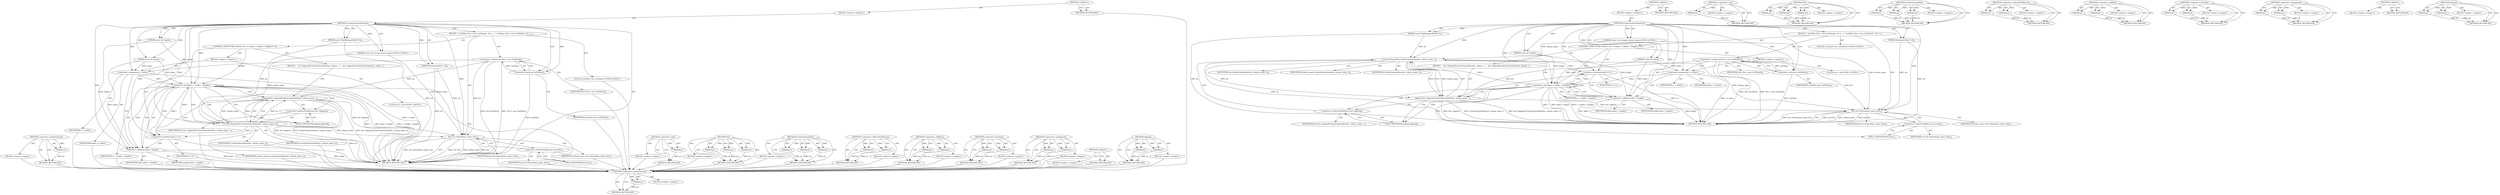 digraph "Append" {
vulnerable_94 [label=<(METHOD,&lt;operator&gt;.postIncrement)>];
vulnerable_95 [label=<(PARAM,p1)>];
vulnerable_96 [label=<(BLOCK,&lt;empty&gt;,&lt;empty&gt;)>];
vulnerable_97 [label=<(METHOD_RETURN,ANY)>];
vulnerable_6 [label=<(METHOD,&lt;global&gt;)<SUB>1</SUB>>];
vulnerable_7 [label=<(BLOCK,&lt;empty&gt;,&lt;empty&gt;)<SUB>1</SUB>>];
vulnerable_8 [label=<(METHOD,CreateGroupColumnList)<SUB>1</SUB>>];
vulnerable_9 [label=<(PARAM,const TaskManagerModel* tm)<SUB>1</SUB>>];
vulnerable_10 [label="<(PARAM,const std::string column_name)<SUB>2</SUB>>"];
vulnerable_11 [label=<(PARAM,const int index)<SUB>3</SUB>>];
vulnerable_12 [label=<(PARAM,const int length)<SUB>4</SUB>>];
vulnerable_13 [label=<(PARAM,DictionaryValue* val)<SUB>5</SUB>>];
vulnerable_14 [label=<(BLOCK,{
  ListValue *list = new ListValue();
  for (i...,{
  ListValue *list = new ListValue();
  for (i...)<SUB>5</SUB>>];
vulnerable_15 [label="<(LOCAL,ListValue* list: ListValue*)<SUB>6</SUB>>"];
vulnerable_16 [label=<(&lt;operator&gt;.assignment,*list = new ListValue())<SUB>6</SUB>>];
vulnerable_17 [label=<(IDENTIFIER,list,*list = new ListValue())<SUB>6</SUB>>];
vulnerable_18 [label=<(&lt;operator&gt;.new,new ListValue())<SUB>6</SUB>>];
vulnerable_19 [label=<(IDENTIFIER,ListValue,new ListValue())<SUB>6</SUB>>];
vulnerable_20 [label=<(CONTROL_STRUCTURE,FOR,for (int i = index;i &lt; (index + length);i++))<SUB>7</SUB>>];
vulnerable_21 [label=<(BLOCK,&lt;empty&gt;,&lt;empty&gt;)<SUB>7</SUB>>];
vulnerable_22 [label="<(LOCAL,int i: int)<SUB>7</SUB>>"];
vulnerable_23 [label=<(&lt;operator&gt;.assignment,i = index)<SUB>7</SUB>>];
vulnerable_24 [label=<(IDENTIFIER,i,i = index)<SUB>7</SUB>>];
vulnerable_25 [label=<(IDENTIFIER,index,i = index)<SUB>7</SUB>>];
vulnerable_26 [label=<(&lt;operator&gt;.lessThan,i &lt; (index + length))<SUB>7</SUB>>];
vulnerable_27 [label=<(IDENTIFIER,i,i &lt; (index + length))<SUB>7</SUB>>];
vulnerable_28 [label=<(&lt;operator&gt;.addition,index + length)<SUB>7</SUB>>];
vulnerable_29 [label=<(IDENTIFIER,index,index + length)<SUB>7</SUB>>];
vulnerable_30 [label=<(IDENTIFIER,length,index + length)<SUB>7</SUB>>];
vulnerable_31 [label=<(&lt;operator&gt;.postIncrement,i++)<SUB>7</SUB>>];
vulnerable_32 [label=<(IDENTIFIER,i,i++)<SUB>7</SUB>>];
vulnerable_33 [label=<(BLOCK,{
    list-&gt;Append(CreateColumnValue(tm, column...,{
    list-&gt;Append(CreateColumnValue(tm, column...)<SUB>7</SUB>>];
vulnerable_34 [label=<(Append,list-&gt;Append(CreateColumnValue(tm, column_name,...)<SUB>8</SUB>>];
vulnerable_35 [label=<(&lt;operator&gt;.indirectFieldAccess,list-&gt;Append)<SUB>8</SUB>>];
vulnerable_36 [label=<(IDENTIFIER,list,list-&gt;Append(CreateColumnValue(tm, column_name,...)<SUB>8</SUB>>];
vulnerable_37 [label=<(FIELD_IDENTIFIER,Append,Append)<SUB>8</SUB>>];
vulnerable_38 [label=<(CreateColumnValue,CreateColumnValue(tm, column_name, i))<SUB>8</SUB>>];
vulnerable_39 [label=<(IDENTIFIER,tm,CreateColumnValue(tm, column_name, i))<SUB>8</SUB>>];
vulnerable_40 [label=<(IDENTIFIER,column_name,CreateColumnValue(tm, column_name, i))<SUB>8</SUB>>];
vulnerable_41 [label=<(IDENTIFIER,i,CreateColumnValue(tm, column_name, i))<SUB>8</SUB>>];
vulnerable_42 [label=<(Set,val-&gt;Set(column_name, list))<SUB>10</SUB>>];
vulnerable_43 [label=<(&lt;operator&gt;.indirectFieldAccess,val-&gt;Set)<SUB>10</SUB>>];
vulnerable_44 [label=<(IDENTIFIER,val,val-&gt;Set(column_name, list))<SUB>10</SUB>>];
vulnerable_45 [label=<(FIELD_IDENTIFIER,Set,Set)<SUB>10</SUB>>];
vulnerable_46 [label=<(IDENTIFIER,column_name,val-&gt;Set(column_name, list))<SUB>10</SUB>>];
vulnerable_47 [label=<(IDENTIFIER,list,val-&gt;Set(column_name, list))<SUB>10</SUB>>];
vulnerable_48 [label=<(METHOD_RETURN,void)<SUB>1</SUB>>];
vulnerable_50 [label=<(METHOD_RETURN,ANY)<SUB>1</SUB>>];
vulnerable_80 [label=<(METHOD,&lt;operator&gt;.new)>];
vulnerable_81 [label=<(PARAM,p1)>];
vulnerable_82 [label=<(BLOCK,&lt;empty&gt;,&lt;empty&gt;)>];
vulnerable_83 [label=<(METHOD_RETURN,ANY)>];
vulnerable_114 [label=<(METHOD,Set)>];
vulnerable_115 [label=<(PARAM,p1)>];
vulnerable_116 [label=<(PARAM,p2)>];
vulnerable_117 [label=<(PARAM,p3)>];
vulnerable_118 [label=<(BLOCK,&lt;empty&gt;,&lt;empty&gt;)>];
vulnerable_119 [label=<(METHOD_RETURN,ANY)>];
vulnerable_108 [label=<(METHOD,CreateColumnValue)>];
vulnerable_109 [label=<(PARAM,p1)>];
vulnerable_110 [label=<(PARAM,p2)>];
vulnerable_111 [label=<(PARAM,p3)>];
vulnerable_112 [label=<(BLOCK,&lt;empty&gt;,&lt;empty&gt;)>];
vulnerable_113 [label=<(METHOD_RETURN,ANY)>];
vulnerable_103 [label=<(METHOD,&lt;operator&gt;.indirectFieldAccess)>];
vulnerable_104 [label=<(PARAM,p1)>];
vulnerable_105 [label=<(PARAM,p2)>];
vulnerable_106 [label=<(BLOCK,&lt;empty&gt;,&lt;empty&gt;)>];
vulnerable_107 [label=<(METHOD_RETURN,ANY)>];
vulnerable_89 [label=<(METHOD,&lt;operator&gt;.addition)>];
vulnerable_90 [label=<(PARAM,p1)>];
vulnerable_91 [label=<(PARAM,p2)>];
vulnerable_92 [label=<(BLOCK,&lt;empty&gt;,&lt;empty&gt;)>];
vulnerable_93 [label=<(METHOD_RETURN,ANY)>];
vulnerable_84 [label=<(METHOD,&lt;operator&gt;.lessThan)>];
vulnerable_85 [label=<(PARAM,p1)>];
vulnerable_86 [label=<(PARAM,p2)>];
vulnerable_87 [label=<(BLOCK,&lt;empty&gt;,&lt;empty&gt;)>];
vulnerable_88 [label=<(METHOD_RETURN,ANY)>];
vulnerable_75 [label=<(METHOD,&lt;operator&gt;.assignment)>];
vulnerable_76 [label=<(PARAM,p1)>];
vulnerable_77 [label=<(PARAM,p2)>];
vulnerable_78 [label=<(BLOCK,&lt;empty&gt;,&lt;empty&gt;)>];
vulnerable_79 [label=<(METHOD_RETURN,ANY)>];
vulnerable_69 [label=<(METHOD,&lt;global&gt;)<SUB>1</SUB>>];
vulnerable_70 [label=<(BLOCK,&lt;empty&gt;,&lt;empty&gt;)>];
vulnerable_71 [label=<(METHOD_RETURN,ANY)>];
vulnerable_98 [label=<(METHOD,Append)>];
vulnerable_99 [label=<(PARAM,p1)>];
vulnerable_100 [label=<(PARAM,p2)>];
vulnerable_101 [label=<(BLOCK,&lt;empty&gt;,&lt;empty&gt;)>];
vulnerable_102 [label=<(METHOD_RETURN,ANY)>];
fixed_94 [label=<(METHOD,&lt;operator&gt;.postIncrement)>];
fixed_95 [label=<(PARAM,p1)>];
fixed_96 [label=<(BLOCK,&lt;empty&gt;,&lt;empty&gt;)>];
fixed_97 [label=<(METHOD_RETURN,ANY)>];
fixed_6 [label=<(METHOD,&lt;global&gt;)<SUB>1</SUB>>];
fixed_7 [label=<(BLOCK,&lt;empty&gt;,&lt;empty&gt;)<SUB>1</SUB>>];
fixed_8 [label=<(METHOD,CreateGroupColumnList)<SUB>1</SUB>>];
fixed_9 [label=<(PARAM,const TaskManagerModel* tm)<SUB>1</SUB>>];
fixed_10 [label="<(PARAM,const std::string&amp; column_name)<SUB>2</SUB>>"];
fixed_11 [label=<(PARAM,const int index)<SUB>3</SUB>>];
fixed_12 [label=<(PARAM,const int length)<SUB>4</SUB>>];
fixed_13 [label=<(PARAM,DictionaryValue* val)<SUB>5</SUB>>];
fixed_14 [label=<(BLOCK,{
  ListValue *list = new ListValue();
  for (i...,{
  ListValue *list = new ListValue();
  for (i...)<SUB>5</SUB>>];
fixed_15 [label="<(LOCAL,ListValue* list: ListValue*)<SUB>6</SUB>>"];
fixed_16 [label=<(&lt;operator&gt;.assignment,*list = new ListValue())<SUB>6</SUB>>];
fixed_17 [label=<(IDENTIFIER,list,*list = new ListValue())<SUB>6</SUB>>];
fixed_18 [label=<(&lt;operator&gt;.new,new ListValue())<SUB>6</SUB>>];
fixed_19 [label=<(IDENTIFIER,ListValue,new ListValue())<SUB>6</SUB>>];
fixed_20 [label=<(CONTROL_STRUCTURE,FOR,for (int i = index;i &lt; (index + length);i++))<SUB>7</SUB>>];
fixed_21 [label=<(BLOCK,&lt;empty&gt;,&lt;empty&gt;)<SUB>7</SUB>>];
fixed_22 [label="<(LOCAL,int i: int)<SUB>7</SUB>>"];
fixed_23 [label=<(&lt;operator&gt;.assignment,i = index)<SUB>7</SUB>>];
fixed_24 [label=<(IDENTIFIER,i,i = index)<SUB>7</SUB>>];
fixed_25 [label=<(IDENTIFIER,index,i = index)<SUB>7</SUB>>];
fixed_26 [label=<(&lt;operator&gt;.lessThan,i &lt; (index + length))<SUB>7</SUB>>];
fixed_27 [label=<(IDENTIFIER,i,i &lt; (index + length))<SUB>7</SUB>>];
fixed_28 [label=<(&lt;operator&gt;.addition,index + length)<SUB>7</SUB>>];
fixed_29 [label=<(IDENTIFIER,index,index + length)<SUB>7</SUB>>];
fixed_30 [label=<(IDENTIFIER,length,index + length)<SUB>7</SUB>>];
fixed_31 [label=<(&lt;operator&gt;.postIncrement,i++)<SUB>7</SUB>>];
fixed_32 [label=<(IDENTIFIER,i,i++)<SUB>7</SUB>>];
fixed_33 [label=<(BLOCK,{
    list-&gt;Append(CreateColumnValue(tm, column...,{
    list-&gt;Append(CreateColumnValue(tm, column...)<SUB>7</SUB>>];
fixed_34 [label=<(Append,list-&gt;Append(CreateColumnValue(tm, column_name,...)<SUB>8</SUB>>];
fixed_35 [label=<(&lt;operator&gt;.indirectFieldAccess,list-&gt;Append)<SUB>8</SUB>>];
fixed_36 [label=<(IDENTIFIER,list,list-&gt;Append(CreateColumnValue(tm, column_name,...)<SUB>8</SUB>>];
fixed_37 [label=<(FIELD_IDENTIFIER,Append,Append)<SUB>8</SUB>>];
fixed_38 [label=<(CreateColumnValue,CreateColumnValue(tm, column_name, i))<SUB>8</SUB>>];
fixed_39 [label=<(IDENTIFIER,tm,CreateColumnValue(tm, column_name, i))<SUB>8</SUB>>];
fixed_40 [label=<(IDENTIFIER,column_name,CreateColumnValue(tm, column_name, i))<SUB>8</SUB>>];
fixed_41 [label=<(IDENTIFIER,i,CreateColumnValue(tm, column_name, i))<SUB>8</SUB>>];
fixed_42 [label=<(Set,val-&gt;Set(column_name, list))<SUB>10</SUB>>];
fixed_43 [label=<(&lt;operator&gt;.indirectFieldAccess,val-&gt;Set)<SUB>10</SUB>>];
fixed_44 [label=<(IDENTIFIER,val,val-&gt;Set(column_name, list))<SUB>10</SUB>>];
fixed_45 [label=<(FIELD_IDENTIFIER,Set,Set)<SUB>10</SUB>>];
fixed_46 [label=<(IDENTIFIER,column_name,val-&gt;Set(column_name, list))<SUB>10</SUB>>];
fixed_47 [label=<(IDENTIFIER,list,val-&gt;Set(column_name, list))<SUB>10</SUB>>];
fixed_48 [label=<(METHOD_RETURN,void)<SUB>1</SUB>>];
fixed_50 [label=<(METHOD_RETURN,ANY)<SUB>1</SUB>>];
fixed_80 [label=<(METHOD,&lt;operator&gt;.new)>];
fixed_81 [label=<(PARAM,p1)>];
fixed_82 [label=<(BLOCK,&lt;empty&gt;,&lt;empty&gt;)>];
fixed_83 [label=<(METHOD_RETURN,ANY)>];
fixed_114 [label=<(METHOD,Set)>];
fixed_115 [label=<(PARAM,p1)>];
fixed_116 [label=<(PARAM,p2)>];
fixed_117 [label=<(PARAM,p3)>];
fixed_118 [label=<(BLOCK,&lt;empty&gt;,&lt;empty&gt;)>];
fixed_119 [label=<(METHOD_RETURN,ANY)>];
fixed_108 [label=<(METHOD,CreateColumnValue)>];
fixed_109 [label=<(PARAM,p1)>];
fixed_110 [label=<(PARAM,p2)>];
fixed_111 [label=<(PARAM,p3)>];
fixed_112 [label=<(BLOCK,&lt;empty&gt;,&lt;empty&gt;)>];
fixed_113 [label=<(METHOD_RETURN,ANY)>];
fixed_103 [label=<(METHOD,&lt;operator&gt;.indirectFieldAccess)>];
fixed_104 [label=<(PARAM,p1)>];
fixed_105 [label=<(PARAM,p2)>];
fixed_106 [label=<(BLOCK,&lt;empty&gt;,&lt;empty&gt;)>];
fixed_107 [label=<(METHOD_RETURN,ANY)>];
fixed_89 [label=<(METHOD,&lt;operator&gt;.addition)>];
fixed_90 [label=<(PARAM,p1)>];
fixed_91 [label=<(PARAM,p2)>];
fixed_92 [label=<(BLOCK,&lt;empty&gt;,&lt;empty&gt;)>];
fixed_93 [label=<(METHOD_RETURN,ANY)>];
fixed_84 [label=<(METHOD,&lt;operator&gt;.lessThan)>];
fixed_85 [label=<(PARAM,p1)>];
fixed_86 [label=<(PARAM,p2)>];
fixed_87 [label=<(BLOCK,&lt;empty&gt;,&lt;empty&gt;)>];
fixed_88 [label=<(METHOD_RETURN,ANY)>];
fixed_75 [label=<(METHOD,&lt;operator&gt;.assignment)>];
fixed_76 [label=<(PARAM,p1)>];
fixed_77 [label=<(PARAM,p2)>];
fixed_78 [label=<(BLOCK,&lt;empty&gt;,&lt;empty&gt;)>];
fixed_79 [label=<(METHOD_RETURN,ANY)>];
fixed_69 [label=<(METHOD,&lt;global&gt;)<SUB>1</SUB>>];
fixed_70 [label=<(BLOCK,&lt;empty&gt;,&lt;empty&gt;)>];
fixed_71 [label=<(METHOD_RETURN,ANY)>];
fixed_98 [label=<(METHOD,Append)>];
fixed_99 [label=<(PARAM,p1)>];
fixed_100 [label=<(PARAM,p2)>];
fixed_101 [label=<(BLOCK,&lt;empty&gt;,&lt;empty&gt;)>];
fixed_102 [label=<(METHOD_RETURN,ANY)>];
vulnerable_94 -> vulnerable_95  [key=0, label="AST: "];
vulnerable_94 -> vulnerable_95  [key=1, label="DDG: "];
vulnerable_94 -> vulnerable_96  [key=0, label="AST: "];
vulnerable_94 -> vulnerable_97  [key=0, label="AST: "];
vulnerable_94 -> vulnerable_97  [key=1, label="CFG: "];
vulnerable_95 -> vulnerable_97  [key=0, label="DDG: p1"];
vulnerable_96 -> fixed_94  [key=0];
vulnerable_97 -> fixed_94  [key=0];
vulnerable_6 -> vulnerable_7  [key=0, label="AST: "];
vulnerable_6 -> vulnerable_50  [key=0, label="AST: "];
vulnerable_6 -> vulnerable_50  [key=1, label="CFG: "];
vulnerable_7 -> vulnerable_8  [key=0, label="AST: "];
vulnerable_8 -> vulnerable_9  [key=0, label="AST: "];
vulnerable_8 -> vulnerable_9  [key=1, label="DDG: "];
vulnerable_8 -> vulnerable_10  [key=0, label="AST: "];
vulnerable_8 -> vulnerable_10  [key=1, label="DDG: "];
vulnerable_8 -> vulnerable_11  [key=0, label="AST: "];
vulnerable_8 -> vulnerable_11  [key=1, label="DDG: "];
vulnerable_8 -> vulnerable_12  [key=0, label="AST: "];
vulnerable_8 -> vulnerable_12  [key=1, label="DDG: "];
vulnerable_8 -> vulnerable_13  [key=0, label="AST: "];
vulnerable_8 -> vulnerable_13  [key=1, label="DDG: "];
vulnerable_8 -> vulnerable_14  [key=0, label="AST: "];
vulnerable_8 -> vulnerable_48  [key=0, label="AST: "];
vulnerable_8 -> vulnerable_18  [key=0, label="CFG: "];
vulnerable_8 -> vulnerable_18  [key=1, label="DDG: "];
vulnerable_8 -> vulnerable_42  [key=0, label="DDG: "];
vulnerable_8 -> vulnerable_23  [key=0, label="DDG: "];
vulnerable_8 -> vulnerable_26  [key=0, label="DDG: "];
vulnerable_8 -> vulnerable_31  [key=0, label="DDG: "];
vulnerable_8 -> vulnerable_28  [key=0, label="DDG: "];
vulnerable_8 -> vulnerable_38  [key=0, label="DDG: "];
vulnerable_9 -> vulnerable_48  [key=0, label="DDG: tm"];
vulnerable_9 -> vulnerable_38  [key=0, label="DDG: tm"];
vulnerable_10 -> vulnerable_42  [key=0, label="DDG: column_name"];
vulnerable_10 -> vulnerable_38  [key=0, label="DDG: column_name"];
vulnerable_11 -> vulnerable_23  [key=0, label="DDG: index"];
vulnerable_11 -> vulnerable_26  [key=0, label="DDG: index"];
vulnerable_11 -> vulnerable_28  [key=0, label="DDG: index"];
vulnerable_12 -> vulnerable_26  [key=0, label="DDG: length"];
vulnerable_12 -> vulnerable_28  [key=0, label="DDG: length"];
vulnerable_13 -> vulnerable_48  [key=0, label="DDG: val"];
vulnerable_13 -> vulnerable_42  [key=0, label="DDG: val"];
vulnerable_14 -> vulnerable_15  [key=0, label="AST: "];
vulnerable_14 -> vulnerable_16  [key=0, label="AST: "];
vulnerable_14 -> vulnerable_20  [key=0, label="AST: "];
vulnerable_14 -> vulnerable_42  [key=0, label="AST: "];
vulnerable_15 -> fixed_94  [key=0];
vulnerable_16 -> vulnerable_17  [key=0, label="AST: "];
vulnerable_16 -> vulnerable_18  [key=0, label="AST: "];
vulnerable_16 -> vulnerable_23  [key=0, label="CFG: "];
vulnerable_16 -> vulnerable_48  [key=0, label="DDG: new ListValue()"];
vulnerable_16 -> vulnerable_48  [key=1, label="DDG: *list = new ListValue()"];
vulnerable_16 -> vulnerable_42  [key=0, label="DDG: list"];
vulnerable_16 -> vulnerable_34  [key=0, label="DDG: list"];
vulnerable_17 -> fixed_94  [key=0];
vulnerable_18 -> vulnerable_19  [key=0, label="AST: "];
vulnerable_18 -> vulnerable_16  [key=0, label="CFG: "];
vulnerable_18 -> vulnerable_16  [key=1, label="DDG: ListValue"];
vulnerable_18 -> vulnerable_48  [key=0, label="DDG: ListValue"];
vulnerable_19 -> fixed_94  [key=0];
vulnerable_20 -> vulnerable_21  [key=0, label="AST: "];
vulnerable_20 -> vulnerable_26  [key=0, label="AST: "];
vulnerable_20 -> vulnerable_31  [key=0, label="AST: "];
vulnerable_20 -> vulnerable_33  [key=0, label="AST: "];
vulnerable_21 -> vulnerable_22  [key=0, label="AST: "];
vulnerable_21 -> vulnerable_23  [key=0, label="AST: "];
vulnerable_22 -> fixed_94  [key=0];
vulnerable_23 -> vulnerable_24  [key=0, label="AST: "];
vulnerable_23 -> vulnerable_25  [key=0, label="AST: "];
vulnerable_23 -> vulnerable_28  [key=0, label="CFG: "];
vulnerable_23 -> vulnerable_48  [key=0, label="DDG: i = index"];
vulnerable_23 -> vulnerable_26  [key=0, label="DDG: i"];
vulnerable_24 -> fixed_94  [key=0];
vulnerable_25 -> fixed_94  [key=0];
vulnerable_26 -> vulnerable_27  [key=0, label="AST: "];
vulnerable_26 -> vulnerable_28  [key=0, label="AST: "];
vulnerable_26 -> vulnerable_28  [key=1, label="CDG: "];
vulnerable_26 -> vulnerable_37  [key=0, label="CFG: "];
vulnerable_26 -> vulnerable_37  [key=1, label="CDG: "];
vulnerable_26 -> vulnerable_45  [key=0, label="CFG: "];
vulnerable_26 -> vulnerable_48  [key=0, label="DDG: i"];
vulnerable_26 -> vulnerable_48  [key=1, label="DDG: index + length"];
vulnerable_26 -> vulnerable_48  [key=2, label="DDG: i &lt; (index + length)"];
vulnerable_26 -> vulnerable_38  [key=0, label="DDG: i"];
vulnerable_26 -> vulnerable_38  [key=1, label="CDG: "];
vulnerable_26 -> vulnerable_34  [key=0, label="CDG: "];
vulnerable_26 -> vulnerable_26  [key=0, label="CDG: "];
vulnerable_26 -> vulnerable_35  [key=0, label="CDG: "];
vulnerable_26 -> vulnerable_31  [key=0, label="CDG: "];
vulnerable_27 -> fixed_94  [key=0];
vulnerable_28 -> vulnerable_29  [key=0, label="AST: "];
vulnerable_28 -> vulnerable_30  [key=0, label="AST: "];
vulnerable_28 -> vulnerable_26  [key=0, label="CFG: "];
vulnerable_28 -> vulnerable_48  [key=0, label="DDG: index"];
vulnerable_28 -> vulnerable_48  [key=1, label="DDG: length"];
vulnerable_29 -> fixed_94  [key=0];
vulnerable_30 -> fixed_94  [key=0];
vulnerable_31 -> vulnerable_32  [key=0, label="AST: "];
vulnerable_31 -> vulnerable_28  [key=0, label="CFG: "];
vulnerable_31 -> vulnerable_48  [key=0, label="DDG: i++"];
vulnerable_31 -> vulnerable_26  [key=0, label="DDG: i"];
vulnerable_32 -> fixed_94  [key=0];
vulnerable_33 -> vulnerable_34  [key=0, label="AST: "];
vulnerable_34 -> vulnerable_35  [key=0, label="AST: "];
vulnerable_34 -> vulnerable_38  [key=0, label="AST: "];
vulnerable_34 -> vulnerable_31  [key=0, label="CFG: "];
vulnerable_34 -> vulnerable_48  [key=0, label="DDG: list-&gt;Append"];
vulnerable_34 -> vulnerable_48  [key=1, label="DDG: CreateColumnValue(tm, column_name, i)"];
vulnerable_34 -> vulnerable_48  [key=2, label="DDG: list-&gt;Append(CreateColumnValue(tm, column_name, i))"];
vulnerable_34 -> vulnerable_42  [key=0, label="DDG: list-&gt;Append"];
vulnerable_35 -> vulnerable_36  [key=0, label="AST: "];
vulnerable_35 -> vulnerable_37  [key=0, label="AST: "];
vulnerable_35 -> vulnerable_38  [key=0, label="CFG: "];
vulnerable_36 -> fixed_94  [key=0];
vulnerable_37 -> vulnerable_35  [key=0, label="CFG: "];
vulnerable_38 -> vulnerable_39  [key=0, label="AST: "];
vulnerable_38 -> vulnerable_40  [key=0, label="AST: "];
vulnerable_38 -> vulnerable_41  [key=0, label="AST: "];
vulnerable_38 -> vulnerable_34  [key=0, label="CFG: "];
vulnerable_38 -> vulnerable_34  [key=1, label="DDG: tm"];
vulnerable_38 -> vulnerable_34  [key=2, label="DDG: column_name"];
vulnerable_38 -> vulnerable_34  [key=3, label="DDG: i"];
vulnerable_38 -> vulnerable_48  [key=0, label="DDG: tm"];
vulnerable_38 -> vulnerable_42  [key=0, label="DDG: column_name"];
vulnerable_38 -> vulnerable_31  [key=0, label="DDG: i"];
vulnerable_39 -> fixed_94  [key=0];
vulnerable_40 -> fixed_94  [key=0];
vulnerable_41 -> fixed_94  [key=0];
vulnerable_42 -> vulnerable_43  [key=0, label="AST: "];
vulnerable_42 -> vulnerable_46  [key=0, label="AST: "];
vulnerable_42 -> vulnerable_47  [key=0, label="AST: "];
vulnerable_42 -> vulnerable_48  [key=0, label="CFG: "];
vulnerable_42 -> vulnerable_48  [key=1, label="DDG: val-&gt;Set"];
vulnerable_42 -> vulnerable_48  [key=2, label="DDG: column_name"];
vulnerable_42 -> vulnerable_48  [key=3, label="DDG: list"];
vulnerable_42 -> vulnerable_48  [key=4, label="DDG: val-&gt;Set(column_name, list)"];
vulnerable_43 -> vulnerable_44  [key=0, label="AST: "];
vulnerable_43 -> vulnerable_45  [key=0, label="AST: "];
vulnerable_43 -> vulnerable_42  [key=0, label="CFG: "];
vulnerable_44 -> fixed_94  [key=0];
vulnerable_45 -> vulnerable_43  [key=0, label="CFG: "];
vulnerable_46 -> fixed_94  [key=0];
vulnerable_47 -> fixed_94  [key=0];
vulnerable_48 -> fixed_94  [key=0];
vulnerable_50 -> fixed_94  [key=0];
vulnerable_80 -> vulnerable_81  [key=0, label="AST: "];
vulnerable_80 -> vulnerable_81  [key=1, label="DDG: "];
vulnerable_80 -> vulnerable_82  [key=0, label="AST: "];
vulnerable_80 -> vulnerable_83  [key=0, label="AST: "];
vulnerable_80 -> vulnerable_83  [key=1, label="CFG: "];
vulnerable_81 -> vulnerable_83  [key=0, label="DDG: p1"];
vulnerable_82 -> fixed_94  [key=0];
vulnerable_83 -> fixed_94  [key=0];
vulnerable_114 -> vulnerable_115  [key=0, label="AST: "];
vulnerable_114 -> vulnerable_115  [key=1, label="DDG: "];
vulnerable_114 -> vulnerable_118  [key=0, label="AST: "];
vulnerable_114 -> vulnerable_116  [key=0, label="AST: "];
vulnerable_114 -> vulnerable_116  [key=1, label="DDG: "];
vulnerable_114 -> vulnerable_119  [key=0, label="AST: "];
vulnerable_114 -> vulnerable_119  [key=1, label="CFG: "];
vulnerable_114 -> vulnerable_117  [key=0, label="AST: "];
vulnerable_114 -> vulnerable_117  [key=1, label="DDG: "];
vulnerable_115 -> vulnerable_119  [key=0, label="DDG: p1"];
vulnerable_116 -> vulnerable_119  [key=0, label="DDG: p2"];
vulnerable_117 -> vulnerable_119  [key=0, label="DDG: p3"];
vulnerable_118 -> fixed_94  [key=0];
vulnerable_119 -> fixed_94  [key=0];
vulnerable_108 -> vulnerable_109  [key=0, label="AST: "];
vulnerable_108 -> vulnerable_109  [key=1, label="DDG: "];
vulnerable_108 -> vulnerable_112  [key=0, label="AST: "];
vulnerable_108 -> vulnerable_110  [key=0, label="AST: "];
vulnerable_108 -> vulnerable_110  [key=1, label="DDG: "];
vulnerable_108 -> vulnerable_113  [key=0, label="AST: "];
vulnerable_108 -> vulnerable_113  [key=1, label="CFG: "];
vulnerable_108 -> vulnerable_111  [key=0, label="AST: "];
vulnerable_108 -> vulnerable_111  [key=1, label="DDG: "];
vulnerable_109 -> vulnerable_113  [key=0, label="DDG: p1"];
vulnerable_110 -> vulnerable_113  [key=0, label="DDG: p2"];
vulnerable_111 -> vulnerable_113  [key=0, label="DDG: p3"];
vulnerable_112 -> fixed_94  [key=0];
vulnerable_113 -> fixed_94  [key=0];
vulnerable_103 -> vulnerable_104  [key=0, label="AST: "];
vulnerable_103 -> vulnerable_104  [key=1, label="DDG: "];
vulnerable_103 -> vulnerable_106  [key=0, label="AST: "];
vulnerable_103 -> vulnerable_105  [key=0, label="AST: "];
vulnerable_103 -> vulnerable_105  [key=1, label="DDG: "];
vulnerable_103 -> vulnerable_107  [key=0, label="AST: "];
vulnerable_103 -> vulnerable_107  [key=1, label="CFG: "];
vulnerable_104 -> vulnerable_107  [key=0, label="DDG: p1"];
vulnerable_105 -> vulnerable_107  [key=0, label="DDG: p2"];
vulnerable_106 -> fixed_94  [key=0];
vulnerable_107 -> fixed_94  [key=0];
vulnerable_89 -> vulnerable_90  [key=0, label="AST: "];
vulnerable_89 -> vulnerable_90  [key=1, label="DDG: "];
vulnerable_89 -> vulnerable_92  [key=0, label="AST: "];
vulnerable_89 -> vulnerable_91  [key=0, label="AST: "];
vulnerable_89 -> vulnerable_91  [key=1, label="DDG: "];
vulnerable_89 -> vulnerable_93  [key=0, label="AST: "];
vulnerable_89 -> vulnerable_93  [key=1, label="CFG: "];
vulnerable_90 -> vulnerable_93  [key=0, label="DDG: p1"];
vulnerable_91 -> vulnerable_93  [key=0, label="DDG: p2"];
vulnerable_92 -> fixed_94  [key=0];
vulnerable_93 -> fixed_94  [key=0];
vulnerable_84 -> vulnerable_85  [key=0, label="AST: "];
vulnerable_84 -> vulnerable_85  [key=1, label="DDG: "];
vulnerable_84 -> vulnerable_87  [key=0, label="AST: "];
vulnerable_84 -> vulnerable_86  [key=0, label="AST: "];
vulnerable_84 -> vulnerable_86  [key=1, label="DDG: "];
vulnerable_84 -> vulnerable_88  [key=0, label="AST: "];
vulnerable_84 -> vulnerable_88  [key=1, label="CFG: "];
vulnerable_85 -> vulnerable_88  [key=0, label="DDG: p1"];
vulnerable_86 -> vulnerable_88  [key=0, label="DDG: p2"];
vulnerable_87 -> fixed_94  [key=0];
vulnerable_88 -> fixed_94  [key=0];
vulnerable_75 -> vulnerable_76  [key=0, label="AST: "];
vulnerable_75 -> vulnerable_76  [key=1, label="DDG: "];
vulnerable_75 -> vulnerable_78  [key=0, label="AST: "];
vulnerable_75 -> vulnerable_77  [key=0, label="AST: "];
vulnerable_75 -> vulnerable_77  [key=1, label="DDG: "];
vulnerable_75 -> vulnerable_79  [key=0, label="AST: "];
vulnerable_75 -> vulnerable_79  [key=1, label="CFG: "];
vulnerable_76 -> vulnerable_79  [key=0, label="DDG: p1"];
vulnerable_77 -> vulnerable_79  [key=0, label="DDG: p2"];
vulnerable_78 -> fixed_94  [key=0];
vulnerable_79 -> fixed_94  [key=0];
vulnerable_69 -> vulnerable_70  [key=0, label="AST: "];
vulnerable_69 -> vulnerable_71  [key=0, label="AST: "];
vulnerable_69 -> vulnerable_71  [key=1, label="CFG: "];
vulnerable_70 -> fixed_94  [key=0];
vulnerable_71 -> fixed_94  [key=0];
vulnerable_98 -> vulnerable_99  [key=0, label="AST: "];
vulnerable_98 -> vulnerable_99  [key=1, label="DDG: "];
vulnerable_98 -> vulnerable_101  [key=0, label="AST: "];
vulnerable_98 -> vulnerable_100  [key=0, label="AST: "];
vulnerable_98 -> vulnerable_100  [key=1, label="DDG: "];
vulnerable_98 -> vulnerable_102  [key=0, label="AST: "];
vulnerable_98 -> vulnerable_102  [key=1, label="CFG: "];
vulnerable_99 -> vulnerable_102  [key=0, label="DDG: p1"];
vulnerable_100 -> vulnerable_102  [key=0, label="DDG: p2"];
vulnerable_101 -> fixed_94  [key=0];
vulnerable_102 -> fixed_94  [key=0];
fixed_94 -> fixed_95  [key=0, label="AST: "];
fixed_94 -> fixed_95  [key=1, label="DDG: "];
fixed_94 -> fixed_96  [key=0, label="AST: "];
fixed_94 -> fixed_97  [key=0, label="AST: "];
fixed_94 -> fixed_97  [key=1, label="CFG: "];
fixed_95 -> fixed_97  [key=0, label="DDG: p1"];
fixed_6 -> fixed_7  [key=0, label="AST: "];
fixed_6 -> fixed_50  [key=0, label="AST: "];
fixed_6 -> fixed_50  [key=1, label="CFG: "];
fixed_7 -> fixed_8  [key=0, label="AST: "];
fixed_8 -> fixed_9  [key=0, label="AST: "];
fixed_8 -> fixed_9  [key=1, label="DDG: "];
fixed_8 -> fixed_10  [key=0, label="AST: "];
fixed_8 -> fixed_10  [key=1, label="DDG: "];
fixed_8 -> fixed_11  [key=0, label="AST: "];
fixed_8 -> fixed_11  [key=1, label="DDG: "];
fixed_8 -> fixed_12  [key=0, label="AST: "];
fixed_8 -> fixed_12  [key=1, label="DDG: "];
fixed_8 -> fixed_13  [key=0, label="AST: "];
fixed_8 -> fixed_13  [key=1, label="DDG: "];
fixed_8 -> fixed_14  [key=0, label="AST: "];
fixed_8 -> fixed_48  [key=0, label="AST: "];
fixed_8 -> fixed_18  [key=0, label="CFG: "];
fixed_8 -> fixed_18  [key=1, label="DDG: "];
fixed_8 -> fixed_42  [key=0, label="DDG: "];
fixed_8 -> fixed_23  [key=0, label="DDG: "];
fixed_8 -> fixed_26  [key=0, label="DDG: "];
fixed_8 -> fixed_31  [key=0, label="DDG: "];
fixed_8 -> fixed_28  [key=0, label="DDG: "];
fixed_8 -> fixed_38  [key=0, label="DDG: "];
fixed_9 -> fixed_48  [key=0, label="DDG: tm"];
fixed_9 -> fixed_38  [key=0, label="DDG: tm"];
fixed_10 -> fixed_42  [key=0, label="DDG: column_name"];
fixed_10 -> fixed_38  [key=0, label="DDG: column_name"];
fixed_11 -> fixed_23  [key=0, label="DDG: index"];
fixed_11 -> fixed_26  [key=0, label="DDG: index"];
fixed_11 -> fixed_28  [key=0, label="DDG: index"];
fixed_12 -> fixed_26  [key=0, label="DDG: length"];
fixed_12 -> fixed_28  [key=0, label="DDG: length"];
fixed_13 -> fixed_48  [key=0, label="DDG: val"];
fixed_13 -> fixed_42  [key=0, label="DDG: val"];
fixed_14 -> fixed_15  [key=0, label="AST: "];
fixed_14 -> fixed_16  [key=0, label="AST: "];
fixed_14 -> fixed_20  [key=0, label="AST: "];
fixed_14 -> fixed_42  [key=0, label="AST: "];
fixed_16 -> fixed_17  [key=0, label="AST: "];
fixed_16 -> fixed_18  [key=0, label="AST: "];
fixed_16 -> fixed_23  [key=0, label="CFG: "];
fixed_16 -> fixed_48  [key=0, label="DDG: new ListValue()"];
fixed_16 -> fixed_48  [key=1, label="DDG: *list = new ListValue()"];
fixed_16 -> fixed_42  [key=0, label="DDG: list"];
fixed_16 -> fixed_34  [key=0, label="DDG: list"];
fixed_18 -> fixed_19  [key=0, label="AST: "];
fixed_18 -> fixed_16  [key=0, label="CFG: "];
fixed_18 -> fixed_16  [key=1, label="DDG: ListValue"];
fixed_18 -> fixed_48  [key=0, label="DDG: ListValue"];
fixed_20 -> fixed_21  [key=0, label="AST: "];
fixed_20 -> fixed_26  [key=0, label="AST: "];
fixed_20 -> fixed_31  [key=0, label="AST: "];
fixed_20 -> fixed_33  [key=0, label="AST: "];
fixed_21 -> fixed_22  [key=0, label="AST: "];
fixed_21 -> fixed_23  [key=0, label="AST: "];
fixed_23 -> fixed_24  [key=0, label="AST: "];
fixed_23 -> fixed_25  [key=0, label="AST: "];
fixed_23 -> fixed_28  [key=0, label="CFG: "];
fixed_23 -> fixed_48  [key=0, label="DDG: i = index"];
fixed_23 -> fixed_26  [key=0, label="DDG: i"];
fixed_26 -> fixed_27  [key=0, label="AST: "];
fixed_26 -> fixed_28  [key=0, label="AST: "];
fixed_26 -> fixed_28  [key=1, label="CDG: "];
fixed_26 -> fixed_37  [key=0, label="CFG: "];
fixed_26 -> fixed_37  [key=1, label="CDG: "];
fixed_26 -> fixed_45  [key=0, label="CFG: "];
fixed_26 -> fixed_48  [key=0, label="DDG: i"];
fixed_26 -> fixed_48  [key=1, label="DDG: index + length"];
fixed_26 -> fixed_48  [key=2, label="DDG: i &lt; (index + length)"];
fixed_26 -> fixed_38  [key=0, label="DDG: i"];
fixed_26 -> fixed_38  [key=1, label="CDG: "];
fixed_26 -> fixed_34  [key=0, label="CDG: "];
fixed_26 -> fixed_26  [key=0, label="CDG: "];
fixed_26 -> fixed_35  [key=0, label="CDG: "];
fixed_26 -> fixed_31  [key=0, label="CDG: "];
fixed_28 -> fixed_29  [key=0, label="AST: "];
fixed_28 -> fixed_30  [key=0, label="AST: "];
fixed_28 -> fixed_26  [key=0, label="CFG: "];
fixed_28 -> fixed_48  [key=0, label="DDG: index"];
fixed_28 -> fixed_48  [key=1, label="DDG: length"];
fixed_31 -> fixed_32  [key=0, label="AST: "];
fixed_31 -> fixed_28  [key=0, label="CFG: "];
fixed_31 -> fixed_48  [key=0, label="DDG: i++"];
fixed_31 -> fixed_26  [key=0, label="DDG: i"];
fixed_33 -> fixed_34  [key=0, label="AST: "];
fixed_34 -> fixed_35  [key=0, label="AST: "];
fixed_34 -> fixed_38  [key=0, label="AST: "];
fixed_34 -> fixed_31  [key=0, label="CFG: "];
fixed_34 -> fixed_48  [key=0, label="DDG: list-&gt;Append"];
fixed_34 -> fixed_48  [key=1, label="DDG: CreateColumnValue(tm, column_name, i)"];
fixed_34 -> fixed_48  [key=2, label="DDG: list-&gt;Append(CreateColumnValue(tm, column_name, i))"];
fixed_34 -> fixed_42  [key=0, label="DDG: list-&gt;Append"];
fixed_35 -> fixed_36  [key=0, label="AST: "];
fixed_35 -> fixed_37  [key=0, label="AST: "];
fixed_35 -> fixed_38  [key=0, label="CFG: "];
fixed_37 -> fixed_35  [key=0, label="CFG: "];
fixed_38 -> fixed_39  [key=0, label="AST: "];
fixed_38 -> fixed_40  [key=0, label="AST: "];
fixed_38 -> fixed_41  [key=0, label="AST: "];
fixed_38 -> fixed_34  [key=0, label="CFG: "];
fixed_38 -> fixed_34  [key=1, label="DDG: tm"];
fixed_38 -> fixed_34  [key=2, label="DDG: column_name"];
fixed_38 -> fixed_34  [key=3, label="DDG: i"];
fixed_38 -> fixed_48  [key=0, label="DDG: tm"];
fixed_38 -> fixed_42  [key=0, label="DDG: column_name"];
fixed_38 -> fixed_31  [key=0, label="DDG: i"];
fixed_42 -> fixed_43  [key=0, label="AST: "];
fixed_42 -> fixed_46  [key=0, label="AST: "];
fixed_42 -> fixed_47  [key=0, label="AST: "];
fixed_42 -> fixed_48  [key=0, label="CFG: "];
fixed_42 -> fixed_48  [key=1, label="DDG: val-&gt;Set"];
fixed_42 -> fixed_48  [key=2, label="DDG: column_name"];
fixed_42 -> fixed_48  [key=3, label="DDG: list"];
fixed_42 -> fixed_48  [key=4, label="DDG: val-&gt;Set(column_name, list)"];
fixed_43 -> fixed_44  [key=0, label="AST: "];
fixed_43 -> fixed_45  [key=0, label="AST: "];
fixed_43 -> fixed_42  [key=0, label="CFG: "];
fixed_45 -> fixed_43  [key=0, label="CFG: "];
fixed_80 -> fixed_81  [key=0, label="AST: "];
fixed_80 -> fixed_81  [key=1, label="DDG: "];
fixed_80 -> fixed_82  [key=0, label="AST: "];
fixed_80 -> fixed_83  [key=0, label="AST: "];
fixed_80 -> fixed_83  [key=1, label="CFG: "];
fixed_81 -> fixed_83  [key=0, label="DDG: p1"];
fixed_114 -> fixed_115  [key=0, label="AST: "];
fixed_114 -> fixed_115  [key=1, label="DDG: "];
fixed_114 -> fixed_118  [key=0, label="AST: "];
fixed_114 -> fixed_116  [key=0, label="AST: "];
fixed_114 -> fixed_116  [key=1, label="DDG: "];
fixed_114 -> fixed_119  [key=0, label="AST: "];
fixed_114 -> fixed_119  [key=1, label="CFG: "];
fixed_114 -> fixed_117  [key=0, label="AST: "];
fixed_114 -> fixed_117  [key=1, label="DDG: "];
fixed_115 -> fixed_119  [key=0, label="DDG: p1"];
fixed_116 -> fixed_119  [key=0, label="DDG: p2"];
fixed_117 -> fixed_119  [key=0, label="DDG: p3"];
fixed_108 -> fixed_109  [key=0, label="AST: "];
fixed_108 -> fixed_109  [key=1, label="DDG: "];
fixed_108 -> fixed_112  [key=0, label="AST: "];
fixed_108 -> fixed_110  [key=0, label="AST: "];
fixed_108 -> fixed_110  [key=1, label="DDG: "];
fixed_108 -> fixed_113  [key=0, label="AST: "];
fixed_108 -> fixed_113  [key=1, label="CFG: "];
fixed_108 -> fixed_111  [key=0, label="AST: "];
fixed_108 -> fixed_111  [key=1, label="DDG: "];
fixed_109 -> fixed_113  [key=0, label="DDG: p1"];
fixed_110 -> fixed_113  [key=0, label="DDG: p2"];
fixed_111 -> fixed_113  [key=0, label="DDG: p3"];
fixed_103 -> fixed_104  [key=0, label="AST: "];
fixed_103 -> fixed_104  [key=1, label="DDG: "];
fixed_103 -> fixed_106  [key=0, label="AST: "];
fixed_103 -> fixed_105  [key=0, label="AST: "];
fixed_103 -> fixed_105  [key=1, label="DDG: "];
fixed_103 -> fixed_107  [key=0, label="AST: "];
fixed_103 -> fixed_107  [key=1, label="CFG: "];
fixed_104 -> fixed_107  [key=0, label="DDG: p1"];
fixed_105 -> fixed_107  [key=0, label="DDG: p2"];
fixed_89 -> fixed_90  [key=0, label="AST: "];
fixed_89 -> fixed_90  [key=1, label="DDG: "];
fixed_89 -> fixed_92  [key=0, label="AST: "];
fixed_89 -> fixed_91  [key=0, label="AST: "];
fixed_89 -> fixed_91  [key=1, label="DDG: "];
fixed_89 -> fixed_93  [key=0, label="AST: "];
fixed_89 -> fixed_93  [key=1, label="CFG: "];
fixed_90 -> fixed_93  [key=0, label="DDG: p1"];
fixed_91 -> fixed_93  [key=0, label="DDG: p2"];
fixed_84 -> fixed_85  [key=0, label="AST: "];
fixed_84 -> fixed_85  [key=1, label="DDG: "];
fixed_84 -> fixed_87  [key=0, label="AST: "];
fixed_84 -> fixed_86  [key=0, label="AST: "];
fixed_84 -> fixed_86  [key=1, label="DDG: "];
fixed_84 -> fixed_88  [key=0, label="AST: "];
fixed_84 -> fixed_88  [key=1, label="CFG: "];
fixed_85 -> fixed_88  [key=0, label="DDG: p1"];
fixed_86 -> fixed_88  [key=0, label="DDG: p2"];
fixed_75 -> fixed_76  [key=0, label="AST: "];
fixed_75 -> fixed_76  [key=1, label="DDG: "];
fixed_75 -> fixed_78  [key=0, label="AST: "];
fixed_75 -> fixed_77  [key=0, label="AST: "];
fixed_75 -> fixed_77  [key=1, label="DDG: "];
fixed_75 -> fixed_79  [key=0, label="AST: "];
fixed_75 -> fixed_79  [key=1, label="CFG: "];
fixed_76 -> fixed_79  [key=0, label="DDG: p1"];
fixed_77 -> fixed_79  [key=0, label="DDG: p2"];
fixed_69 -> fixed_70  [key=0, label="AST: "];
fixed_69 -> fixed_71  [key=0, label="AST: "];
fixed_69 -> fixed_71  [key=1, label="CFG: "];
fixed_98 -> fixed_99  [key=0, label="AST: "];
fixed_98 -> fixed_99  [key=1, label="DDG: "];
fixed_98 -> fixed_101  [key=0, label="AST: "];
fixed_98 -> fixed_100  [key=0, label="AST: "];
fixed_98 -> fixed_100  [key=1, label="DDG: "];
fixed_98 -> fixed_102  [key=0, label="AST: "];
fixed_98 -> fixed_102  [key=1, label="CFG: "];
fixed_99 -> fixed_102  [key=0, label="DDG: p1"];
fixed_100 -> fixed_102  [key=0, label="DDG: p2"];
}
